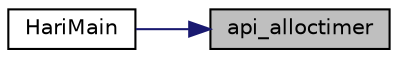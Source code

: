 digraph "api_alloctimer"
{
 // LATEX_PDF_SIZE
  edge [fontname="Helvetica",fontsize="10",labelfontname="Helvetica",labelfontsize="10"];
  node [fontname="Helvetica",fontsize="10",shape=record];
  rankdir="RL";
  Node1 [label="api_alloctimer",height=0.2,width=0.4,color="black", fillcolor="grey75", style="filled", fontcolor="black",tooltip="タイマを取得します"];
  Node1 -> Node2 [dir="back",color="midnightblue",fontsize="10",style="solid",fontname="Helvetica"];
  Node2 [label="HariMain",height=0.2,width=0.4,color="black", fillcolor="white", style="filled",URL="$beepdown_8c.html#a3bfd04b86eb41bd7301c75a3df6a89e0",tooltip=" "];
}
